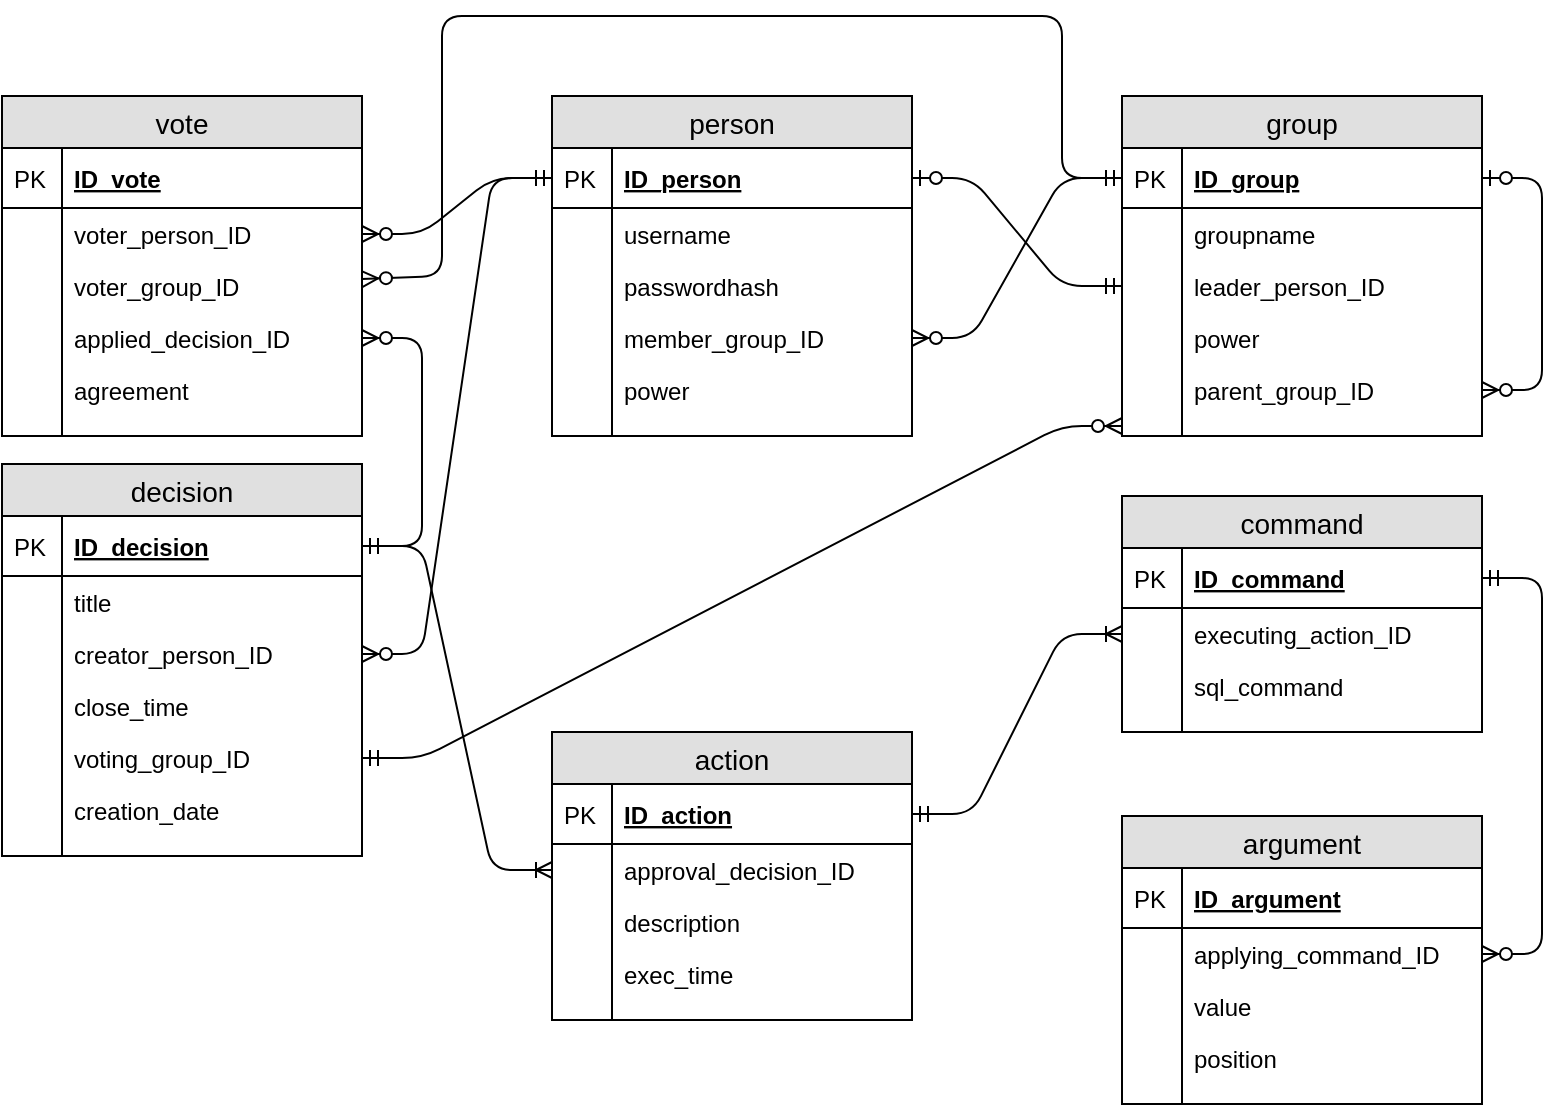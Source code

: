 <mxfile version="12.1.0" type="device" pages="1"><diagram id="7M2UoMQ115UCO6ZYarkm" name="Page-1"><mxGraphModel dx="1086" dy="966" grid="1" gridSize="10" guides="1" tooltips="1" connect="1" arrows="1" fold="1" page="1" pageScale="1" pageWidth="850" pageHeight="1100" math="0" shadow="0"><root><mxCell id="0"/><mxCell id="1" parent="0"/><mxCell id="ugGKLd_Y1ZXQv7QoBdKA-1" value="group" style="swimlane;fontStyle=0;childLayout=stackLayout;horizontal=1;startSize=26;fillColor=#e0e0e0;horizontalStack=0;resizeParent=1;resizeParentMax=0;resizeLast=0;collapsible=1;marginBottom=0;swimlaneFillColor=#ffffff;align=center;fontSize=14;" parent="1" vertex="1"><mxGeometry x="600" y="80" width="180" height="170" as="geometry"/></mxCell><mxCell id="ugGKLd_Y1ZXQv7QoBdKA-2" value="ID_group" style="shape=partialRectangle;top=0;left=0;right=0;bottom=1;align=left;verticalAlign=middle;fillColor=none;spacingLeft=34;spacingRight=4;overflow=hidden;rotatable=0;points=[[0,0.5],[1,0.5]];portConstraint=eastwest;dropTarget=0;fontStyle=5;fontSize=12;" parent="ugGKLd_Y1ZXQv7QoBdKA-1" vertex="1"><mxGeometry y="26" width="180" height="30" as="geometry"/></mxCell><mxCell id="ugGKLd_Y1ZXQv7QoBdKA-3" value="PK" style="shape=partialRectangle;top=0;left=0;bottom=0;fillColor=none;align=left;verticalAlign=middle;spacingLeft=4;spacingRight=4;overflow=hidden;rotatable=0;points=[];portConstraint=eastwest;part=1;fontSize=12;" parent="ugGKLd_Y1ZXQv7QoBdKA-2" vertex="1" connectable="0"><mxGeometry width="30" height="30" as="geometry"/></mxCell><mxCell id="ugGKLd_Y1ZXQv7QoBdKA-4" value="groupname" style="shape=partialRectangle;top=0;left=0;right=0;bottom=0;align=left;verticalAlign=top;fillColor=none;spacingLeft=34;spacingRight=4;overflow=hidden;rotatable=0;points=[[0,0.5],[1,0.5]];portConstraint=eastwest;dropTarget=0;fontSize=12;" parent="ugGKLd_Y1ZXQv7QoBdKA-1" vertex="1"><mxGeometry y="56" width="180" height="26" as="geometry"/></mxCell><mxCell id="ugGKLd_Y1ZXQv7QoBdKA-5" value="" style="shape=partialRectangle;top=0;left=0;bottom=0;fillColor=none;align=left;verticalAlign=top;spacingLeft=4;spacingRight=4;overflow=hidden;rotatable=0;points=[];portConstraint=eastwest;part=1;fontSize=12;" parent="ugGKLd_Y1ZXQv7QoBdKA-4" vertex="1" connectable="0"><mxGeometry width="30" height="26" as="geometry"/></mxCell><mxCell id="ugGKLd_Y1ZXQv7QoBdKA-6" value="leader_person_ID" style="shape=partialRectangle;top=0;left=0;right=0;bottom=0;align=left;verticalAlign=top;fillColor=none;spacingLeft=34;spacingRight=4;overflow=hidden;rotatable=0;points=[[0,0.5],[1,0.5]];portConstraint=eastwest;dropTarget=0;fontSize=12;" parent="ugGKLd_Y1ZXQv7QoBdKA-1" vertex="1"><mxGeometry y="82" width="180" height="26" as="geometry"/></mxCell><mxCell id="ugGKLd_Y1ZXQv7QoBdKA-7" value="" style="shape=partialRectangle;top=0;left=0;bottom=0;fillColor=none;align=left;verticalAlign=top;spacingLeft=4;spacingRight=4;overflow=hidden;rotatable=0;points=[];portConstraint=eastwest;part=1;fontSize=12;" parent="ugGKLd_Y1ZXQv7QoBdKA-6" vertex="1" connectable="0"><mxGeometry width="30" height="26" as="geometry"/></mxCell><mxCell id="ugGKLd_Y1ZXQv7QoBdKA-8" value="power" style="shape=partialRectangle;top=0;left=0;right=0;bottom=0;align=left;verticalAlign=top;fillColor=none;spacingLeft=34;spacingRight=4;overflow=hidden;rotatable=0;points=[[0,0.5],[1,0.5]];portConstraint=eastwest;dropTarget=0;fontSize=12;" parent="ugGKLd_Y1ZXQv7QoBdKA-1" vertex="1"><mxGeometry y="108" width="180" height="26" as="geometry"/></mxCell><mxCell id="ugGKLd_Y1ZXQv7QoBdKA-9" value="" style="shape=partialRectangle;top=0;left=0;bottom=0;fillColor=none;align=left;verticalAlign=top;spacingLeft=4;spacingRight=4;overflow=hidden;rotatable=0;points=[];portConstraint=eastwest;part=1;fontSize=12;" parent="ugGKLd_Y1ZXQv7QoBdKA-8" vertex="1" connectable="0"><mxGeometry width="30" height="26" as="geometry"/></mxCell><mxCell id="ugGKLd_Y1ZXQv7QoBdKA-12" value="parent_group_ID" style="shape=partialRectangle;top=0;left=0;right=0;bottom=0;align=left;verticalAlign=top;fillColor=none;spacingLeft=34;spacingRight=4;overflow=hidden;rotatable=0;points=[[0,0.5],[1,0.5]];portConstraint=eastwest;dropTarget=0;fontSize=12;" parent="ugGKLd_Y1ZXQv7QoBdKA-1" vertex="1"><mxGeometry y="134" width="180" height="26" as="geometry"/></mxCell><mxCell id="ugGKLd_Y1ZXQv7QoBdKA-13" value="" style="shape=partialRectangle;top=0;left=0;bottom=0;fillColor=none;align=left;verticalAlign=top;spacingLeft=4;spacingRight=4;overflow=hidden;rotatable=0;points=[];portConstraint=eastwest;part=1;fontSize=12;" parent="ugGKLd_Y1ZXQv7QoBdKA-12" vertex="1" connectable="0"><mxGeometry width="30" height="26" as="geometry"/></mxCell><mxCell id="ugGKLd_Y1ZXQv7QoBdKA-10" value="" style="shape=partialRectangle;top=0;left=0;right=0;bottom=0;align=left;verticalAlign=top;fillColor=none;spacingLeft=34;spacingRight=4;overflow=hidden;rotatable=0;points=[[0,0.5],[1,0.5]];portConstraint=eastwest;dropTarget=0;fontSize=12;" parent="ugGKLd_Y1ZXQv7QoBdKA-1" vertex="1"><mxGeometry y="160" width="180" height="10" as="geometry"/></mxCell><mxCell id="ugGKLd_Y1ZXQv7QoBdKA-11" value="" style="shape=partialRectangle;top=0;left=0;bottom=0;fillColor=none;align=left;verticalAlign=top;spacingLeft=4;spacingRight=4;overflow=hidden;rotatable=0;points=[];portConstraint=eastwest;part=1;fontSize=12;" parent="ugGKLd_Y1ZXQv7QoBdKA-10" vertex="1" connectable="0"><mxGeometry width="30" height="10" as="geometry"/></mxCell><mxCell id="ugGKLd_Y1ZXQv7QoBdKA-82" value="" style="edgeStyle=entityRelationEdgeStyle;fontSize=12;html=1;endArrow=ERzeroToMany;startArrow=ERzeroToOne;" parent="ugGKLd_Y1ZXQv7QoBdKA-1" source="ugGKLd_Y1ZXQv7QoBdKA-2" target="ugGKLd_Y1ZXQv7QoBdKA-12" edge="1"><mxGeometry width="100" height="100" relative="1" as="geometry"><mxPoint x="-560" y="630" as="sourcePoint"/><mxPoint x="190" y="100" as="targetPoint"/></mxGeometry></mxCell><mxCell id="ugGKLd_Y1ZXQv7QoBdKA-14" value="person" style="swimlane;fontStyle=0;childLayout=stackLayout;horizontal=1;startSize=26;fillColor=#e0e0e0;horizontalStack=0;resizeParent=1;resizeParentMax=0;resizeLast=0;collapsible=1;marginBottom=0;swimlaneFillColor=#ffffff;align=center;fontSize=14;" parent="1" vertex="1"><mxGeometry x="315" y="80" width="180" height="170" as="geometry"/></mxCell><mxCell id="ugGKLd_Y1ZXQv7QoBdKA-15" value="ID_person" style="shape=partialRectangle;top=0;left=0;right=0;bottom=1;align=left;verticalAlign=middle;fillColor=none;spacingLeft=34;spacingRight=4;overflow=hidden;rotatable=0;points=[[0,0.5],[1,0.5]];portConstraint=eastwest;dropTarget=0;fontStyle=5;fontSize=12;" parent="ugGKLd_Y1ZXQv7QoBdKA-14" vertex="1"><mxGeometry y="26" width="180" height="30" as="geometry"/></mxCell><mxCell id="ugGKLd_Y1ZXQv7QoBdKA-16" value="PK" style="shape=partialRectangle;top=0;left=0;bottom=0;fillColor=none;align=left;verticalAlign=middle;spacingLeft=4;spacingRight=4;overflow=hidden;rotatable=0;points=[];portConstraint=eastwest;part=1;fontSize=12;" parent="ugGKLd_Y1ZXQv7QoBdKA-15" vertex="1" connectable="0"><mxGeometry width="30" height="30" as="geometry"/></mxCell><mxCell id="ugGKLd_Y1ZXQv7QoBdKA-17" value="username" style="shape=partialRectangle;top=0;left=0;right=0;bottom=0;align=left;verticalAlign=top;fillColor=none;spacingLeft=34;spacingRight=4;overflow=hidden;rotatable=0;points=[[0,0.5],[1,0.5]];portConstraint=eastwest;dropTarget=0;fontSize=12;" parent="ugGKLd_Y1ZXQv7QoBdKA-14" vertex="1"><mxGeometry y="56" width="180" height="26" as="geometry"/></mxCell><mxCell id="ugGKLd_Y1ZXQv7QoBdKA-18" value="" style="shape=partialRectangle;top=0;left=0;bottom=0;fillColor=none;align=left;verticalAlign=top;spacingLeft=4;spacingRight=4;overflow=hidden;rotatable=0;points=[];portConstraint=eastwest;part=1;fontSize=12;" parent="ugGKLd_Y1ZXQv7QoBdKA-17" vertex="1" connectable="0"><mxGeometry width="30" height="26" as="geometry"/></mxCell><mxCell id="BlBSUh1-QvFk_S9Qgd8u-1" value="passwordhash" style="shape=partialRectangle;top=0;left=0;right=0;bottom=0;align=left;verticalAlign=top;fillColor=none;spacingLeft=34;spacingRight=4;overflow=hidden;rotatable=0;points=[[0,0.5],[1,0.5]];portConstraint=eastwest;dropTarget=0;fontSize=12;" parent="ugGKLd_Y1ZXQv7QoBdKA-14" vertex="1"><mxGeometry y="82" width="180" height="26" as="geometry"/></mxCell><mxCell id="BlBSUh1-QvFk_S9Qgd8u-2" value="" style="shape=partialRectangle;top=0;left=0;bottom=0;fillColor=none;align=left;verticalAlign=top;spacingLeft=4;spacingRight=4;overflow=hidden;rotatable=0;points=[];portConstraint=eastwest;part=1;fontSize=12;" parent="BlBSUh1-QvFk_S9Qgd8u-1" vertex="1" connectable="0"><mxGeometry width="30" height="26" as="geometry"/></mxCell><mxCell id="ugGKLd_Y1ZXQv7QoBdKA-19" value="member_group_ID" style="shape=partialRectangle;top=0;left=0;right=0;bottom=0;align=left;verticalAlign=top;fillColor=none;spacingLeft=34;spacingRight=4;overflow=hidden;rotatable=0;points=[[0,0.5],[1,0.5]];portConstraint=eastwest;dropTarget=0;fontSize=12;" parent="ugGKLd_Y1ZXQv7QoBdKA-14" vertex="1"><mxGeometry y="108" width="180" height="26" as="geometry"/></mxCell><mxCell id="ugGKLd_Y1ZXQv7QoBdKA-20" value="" style="shape=partialRectangle;top=0;left=0;bottom=0;fillColor=none;align=left;verticalAlign=top;spacingLeft=4;spacingRight=4;overflow=hidden;rotatable=0;points=[];portConstraint=eastwest;part=1;fontSize=12;" parent="ugGKLd_Y1ZXQv7QoBdKA-19" vertex="1" connectable="0"><mxGeometry width="30" height="26" as="geometry"/></mxCell><mxCell id="ugGKLd_Y1ZXQv7QoBdKA-21" value="power" style="shape=partialRectangle;top=0;left=0;right=0;bottom=0;align=left;verticalAlign=top;fillColor=none;spacingLeft=34;spacingRight=4;overflow=hidden;rotatable=0;points=[[0,0.5],[1,0.5]];portConstraint=eastwest;dropTarget=0;fontSize=12;" parent="ugGKLd_Y1ZXQv7QoBdKA-14" vertex="1"><mxGeometry y="134" width="180" height="26" as="geometry"/></mxCell><mxCell id="ugGKLd_Y1ZXQv7QoBdKA-22" value="" style="shape=partialRectangle;top=0;left=0;bottom=0;fillColor=none;align=left;verticalAlign=top;spacingLeft=4;spacingRight=4;overflow=hidden;rotatable=0;points=[];portConstraint=eastwest;part=1;fontSize=12;" parent="ugGKLd_Y1ZXQv7QoBdKA-21" vertex="1" connectable="0"><mxGeometry width="30" height="26" as="geometry"/></mxCell><mxCell id="ugGKLd_Y1ZXQv7QoBdKA-25" value="" style="shape=partialRectangle;top=0;left=0;right=0;bottom=0;align=left;verticalAlign=top;fillColor=none;spacingLeft=34;spacingRight=4;overflow=hidden;rotatable=0;points=[[0,0.5],[1,0.5]];portConstraint=eastwest;dropTarget=0;fontSize=12;" parent="ugGKLd_Y1ZXQv7QoBdKA-14" vertex="1"><mxGeometry y="160" width="180" height="10" as="geometry"/></mxCell><mxCell id="ugGKLd_Y1ZXQv7QoBdKA-26" value="" style="shape=partialRectangle;top=0;left=0;bottom=0;fillColor=none;align=left;verticalAlign=top;spacingLeft=4;spacingRight=4;overflow=hidden;rotatable=0;points=[];portConstraint=eastwest;part=1;fontSize=12;" parent="ugGKLd_Y1ZXQv7QoBdKA-25" vertex="1" connectable="0"><mxGeometry width="30" height="10" as="geometry"/></mxCell><mxCell id="ugGKLd_Y1ZXQv7QoBdKA-27" value="vote" style="swimlane;fontStyle=0;childLayout=stackLayout;horizontal=1;startSize=26;fillColor=#e0e0e0;horizontalStack=0;resizeParent=1;resizeParentMax=0;resizeLast=0;collapsible=1;marginBottom=0;swimlaneFillColor=#ffffff;align=center;fontSize=14;" parent="1" vertex="1"><mxGeometry x="40" y="80" width="180" height="170" as="geometry"/></mxCell><mxCell id="ugGKLd_Y1ZXQv7QoBdKA-28" value="ID_vote" style="shape=partialRectangle;top=0;left=0;right=0;bottom=1;align=left;verticalAlign=middle;fillColor=none;spacingLeft=34;spacingRight=4;overflow=hidden;rotatable=0;points=[[0,0.5],[1,0.5]];portConstraint=eastwest;dropTarget=0;fontStyle=5;fontSize=12;" parent="ugGKLd_Y1ZXQv7QoBdKA-27" vertex="1"><mxGeometry y="26" width="180" height="30" as="geometry"/></mxCell><mxCell id="ugGKLd_Y1ZXQv7QoBdKA-29" value="PK" style="shape=partialRectangle;top=0;left=0;bottom=0;fillColor=none;align=left;verticalAlign=middle;spacingLeft=4;spacingRight=4;overflow=hidden;rotatable=0;points=[];portConstraint=eastwest;part=1;fontSize=12;" parent="ugGKLd_Y1ZXQv7QoBdKA-28" vertex="1" connectable="0"><mxGeometry width="30" height="30" as="geometry"/></mxCell><mxCell id="ugGKLd_Y1ZXQv7QoBdKA-30" value="voter_person_ID" style="shape=partialRectangle;top=0;left=0;right=0;bottom=0;align=left;verticalAlign=top;fillColor=none;spacingLeft=34;spacingRight=4;overflow=hidden;rotatable=0;points=[[0,0.5],[1,0.5]];portConstraint=eastwest;dropTarget=0;fontSize=12;" parent="ugGKLd_Y1ZXQv7QoBdKA-27" vertex="1"><mxGeometry y="56" width="180" height="26" as="geometry"/></mxCell><mxCell id="ugGKLd_Y1ZXQv7QoBdKA-31" value="" style="shape=partialRectangle;top=0;left=0;bottom=0;fillColor=none;align=left;verticalAlign=top;spacingLeft=4;spacingRight=4;overflow=hidden;rotatable=0;points=[];portConstraint=eastwest;part=1;fontSize=12;" parent="ugGKLd_Y1ZXQv7QoBdKA-30" vertex="1" connectable="0"><mxGeometry width="30" height="26" as="geometry"/></mxCell><mxCell id="5n1hfPWIVOQXtLwie8qy-6" value="voter_group_ID" style="shape=partialRectangle;top=0;left=0;right=0;bottom=0;align=left;verticalAlign=top;fillColor=none;spacingLeft=34;spacingRight=4;overflow=hidden;rotatable=0;points=[[0,0.5],[1,0.5]];portConstraint=eastwest;dropTarget=0;fontSize=12;" parent="ugGKLd_Y1ZXQv7QoBdKA-27" vertex="1"><mxGeometry y="82" width="180" height="26" as="geometry"/></mxCell><mxCell id="5n1hfPWIVOQXtLwie8qy-7" value="" style="shape=partialRectangle;top=0;left=0;bottom=0;fillColor=none;align=left;verticalAlign=top;spacingLeft=4;spacingRight=4;overflow=hidden;rotatable=0;points=[];portConstraint=eastwest;part=1;fontSize=12;" parent="5n1hfPWIVOQXtLwie8qy-6" vertex="1" connectable="0"><mxGeometry width="30" height="26" as="geometry"/></mxCell><mxCell id="ugGKLd_Y1ZXQv7QoBdKA-32" value="applied_decision_ID" style="shape=partialRectangle;top=0;left=0;right=0;bottom=0;align=left;verticalAlign=top;fillColor=none;spacingLeft=34;spacingRight=4;overflow=hidden;rotatable=0;points=[[0,0.5],[1,0.5]];portConstraint=eastwest;dropTarget=0;fontSize=12;" parent="ugGKLd_Y1ZXQv7QoBdKA-27" vertex="1"><mxGeometry y="108" width="180" height="26" as="geometry"/></mxCell><mxCell id="ugGKLd_Y1ZXQv7QoBdKA-33" value="" style="shape=partialRectangle;top=0;left=0;bottom=0;fillColor=none;align=left;verticalAlign=top;spacingLeft=4;spacingRight=4;overflow=hidden;rotatable=0;points=[];portConstraint=eastwest;part=1;fontSize=12;" parent="ugGKLd_Y1ZXQv7QoBdKA-32" vertex="1" connectable="0"><mxGeometry width="30" height="26" as="geometry"/></mxCell><mxCell id="ugGKLd_Y1ZXQv7QoBdKA-34" value="agreement" style="shape=partialRectangle;top=0;left=0;right=0;bottom=0;align=left;verticalAlign=top;fillColor=none;spacingLeft=34;spacingRight=4;overflow=hidden;rotatable=0;points=[[0,0.5],[1,0.5]];portConstraint=eastwest;dropTarget=0;fontSize=12;" parent="ugGKLd_Y1ZXQv7QoBdKA-27" vertex="1"><mxGeometry y="134" width="180" height="26" as="geometry"/></mxCell><mxCell id="ugGKLd_Y1ZXQv7QoBdKA-35" value="" style="shape=partialRectangle;top=0;left=0;bottom=0;fillColor=none;align=left;verticalAlign=top;spacingLeft=4;spacingRight=4;overflow=hidden;rotatable=0;points=[];portConstraint=eastwest;part=1;fontSize=12;" parent="ugGKLd_Y1ZXQv7QoBdKA-34" vertex="1" connectable="0"><mxGeometry width="30" height="26" as="geometry"/></mxCell><mxCell id="ugGKLd_Y1ZXQv7QoBdKA-36" value="" style="shape=partialRectangle;top=0;left=0;right=0;bottom=0;align=left;verticalAlign=top;fillColor=none;spacingLeft=34;spacingRight=4;overflow=hidden;rotatable=0;points=[[0,0.5],[1,0.5]];portConstraint=eastwest;dropTarget=0;fontSize=12;" parent="ugGKLd_Y1ZXQv7QoBdKA-27" vertex="1"><mxGeometry y="160" width="180" height="10" as="geometry"/></mxCell><mxCell id="ugGKLd_Y1ZXQv7QoBdKA-37" value="" style="shape=partialRectangle;top=0;left=0;bottom=0;fillColor=none;align=left;verticalAlign=top;spacingLeft=4;spacingRight=4;overflow=hidden;rotatable=0;points=[];portConstraint=eastwest;part=1;fontSize=12;" parent="ugGKLd_Y1ZXQv7QoBdKA-36" vertex="1" connectable="0"><mxGeometry width="30" height="10" as="geometry"/></mxCell><mxCell id="ugGKLd_Y1ZXQv7QoBdKA-38" value="decision" style="swimlane;fontStyle=0;childLayout=stackLayout;horizontal=1;startSize=26;fillColor=#e0e0e0;horizontalStack=0;resizeParent=1;resizeParentMax=0;resizeLast=0;collapsible=1;marginBottom=0;swimlaneFillColor=#ffffff;align=center;fontSize=14;" parent="1" vertex="1"><mxGeometry x="40" y="264" width="180" height="196" as="geometry"/></mxCell><mxCell id="ugGKLd_Y1ZXQv7QoBdKA-39" value="ID_decision" style="shape=partialRectangle;top=0;left=0;right=0;bottom=1;align=left;verticalAlign=middle;fillColor=none;spacingLeft=34;spacingRight=4;overflow=hidden;rotatable=0;points=[[0,0.5],[1,0.5]];portConstraint=eastwest;dropTarget=0;fontStyle=5;fontSize=12;" parent="ugGKLd_Y1ZXQv7QoBdKA-38" vertex="1"><mxGeometry y="26" width="180" height="30" as="geometry"/></mxCell><mxCell id="ugGKLd_Y1ZXQv7QoBdKA-40" value="PK" style="shape=partialRectangle;top=0;left=0;bottom=0;fillColor=none;align=left;verticalAlign=middle;spacingLeft=4;spacingRight=4;overflow=hidden;rotatable=0;points=[];portConstraint=eastwest;part=1;fontSize=12;" parent="ugGKLd_Y1ZXQv7QoBdKA-39" vertex="1" connectable="0"><mxGeometry width="30" height="30" as="geometry"/></mxCell><mxCell id="ugGKLd_Y1ZXQv7QoBdKA-41" value="title" style="shape=partialRectangle;top=0;left=0;right=0;bottom=0;align=left;verticalAlign=top;fillColor=none;spacingLeft=34;spacingRight=4;overflow=hidden;rotatable=0;points=[[0,0.5],[1,0.5]];portConstraint=eastwest;dropTarget=0;fontSize=12;" parent="ugGKLd_Y1ZXQv7QoBdKA-38" vertex="1"><mxGeometry y="56" width="180" height="26" as="geometry"/></mxCell><mxCell id="ugGKLd_Y1ZXQv7QoBdKA-42" value="" style="shape=partialRectangle;top=0;left=0;bottom=0;fillColor=none;align=left;verticalAlign=top;spacingLeft=4;spacingRight=4;overflow=hidden;rotatable=0;points=[];portConstraint=eastwest;part=1;fontSize=12;" parent="ugGKLd_Y1ZXQv7QoBdKA-41" vertex="1" connectable="0"><mxGeometry width="30" height="26" as="geometry"/></mxCell><mxCell id="ugGKLd_Y1ZXQv7QoBdKA-43" value="creator_person_ID" style="shape=partialRectangle;top=0;left=0;right=0;bottom=0;align=left;verticalAlign=top;fillColor=none;spacingLeft=34;spacingRight=4;overflow=hidden;rotatable=0;points=[[0,0.5],[1,0.5]];portConstraint=eastwest;dropTarget=0;fontSize=12;" parent="ugGKLd_Y1ZXQv7QoBdKA-38" vertex="1"><mxGeometry y="82" width="180" height="26" as="geometry"/></mxCell><mxCell id="ugGKLd_Y1ZXQv7QoBdKA-44" value="" style="shape=partialRectangle;top=0;left=0;bottom=0;fillColor=none;align=left;verticalAlign=top;spacingLeft=4;spacingRight=4;overflow=hidden;rotatable=0;points=[];portConstraint=eastwest;part=1;fontSize=12;" parent="ugGKLd_Y1ZXQv7QoBdKA-43" vertex="1" connectable="0"><mxGeometry width="30" height="26" as="geometry"/></mxCell><mxCell id="ugGKLd_Y1ZXQv7QoBdKA-45" value="close_time" style="shape=partialRectangle;top=0;left=0;right=0;bottom=0;align=left;verticalAlign=top;fillColor=none;spacingLeft=34;spacingRight=4;overflow=hidden;rotatable=0;points=[[0,0.5],[1,0.5]];portConstraint=eastwest;dropTarget=0;fontSize=12;" parent="ugGKLd_Y1ZXQv7QoBdKA-38" vertex="1"><mxGeometry y="108" width="180" height="26" as="geometry"/></mxCell><mxCell id="ugGKLd_Y1ZXQv7QoBdKA-46" value="" style="shape=partialRectangle;top=0;left=0;bottom=0;fillColor=none;align=left;verticalAlign=top;spacingLeft=4;spacingRight=4;overflow=hidden;rotatable=0;points=[];portConstraint=eastwest;part=1;fontSize=12;" parent="ugGKLd_Y1ZXQv7QoBdKA-45" vertex="1" connectable="0"><mxGeometry width="30" height="26" as="geometry"/></mxCell><mxCell id="5n1hfPWIVOQXtLwie8qy-2" value="voting_group_ID" style="shape=partialRectangle;top=0;left=0;right=0;bottom=0;align=left;verticalAlign=top;fillColor=none;spacingLeft=34;spacingRight=4;overflow=hidden;rotatable=0;points=[[0,0.5],[1,0.5]];portConstraint=eastwest;dropTarget=0;fontSize=12;" parent="ugGKLd_Y1ZXQv7QoBdKA-38" vertex="1"><mxGeometry y="134" width="180" height="26" as="geometry"/></mxCell><mxCell id="5n1hfPWIVOQXtLwie8qy-3" value="" style="shape=partialRectangle;top=0;left=0;bottom=0;fillColor=none;align=left;verticalAlign=top;spacingLeft=4;spacingRight=4;overflow=hidden;rotatable=0;points=[];portConstraint=eastwest;part=1;fontSize=12;" parent="5n1hfPWIVOQXtLwie8qy-2" vertex="1" connectable="0"><mxGeometry width="30" height="26" as="geometry"/></mxCell><mxCell id="5n1hfPWIVOQXtLwie8qy-14" value="creation_date" style="shape=partialRectangle;top=0;left=0;right=0;bottom=0;align=left;verticalAlign=top;fillColor=none;spacingLeft=34;spacingRight=4;overflow=hidden;rotatable=0;points=[[0,0.5],[1,0.5]];portConstraint=eastwest;dropTarget=0;fontSize=12;" parent="ugGKLd_Y1ZXQv7QoBdKA-38" vertex="1"><mxGeometry y="160" width="180" height="26" as="geometry"/></mxCell><mxCell id="5n1hfPWIVOQXtLwie8qy-15" value="" style="shape=partialRectangle;top=0;left=0;bottom=0;fillColor=none;align=left;verticalAlign=top;spacingLeft=4;spacingRight=4;overflow=hidden;rotatable=0;points=[];portConstraint=eastwest;part=1;fontSize=12;" parent="5n1hfPWIVOQXtLwie8qy-14" vertex="1" connectable="0"><mxGeometry width="30" height="26" as="geometry"/></mxCell><mxCell id="ugGKLd_Y1ZXQv7QoBdKA-47" value="" style="shape=partialRectangle;top=0;left=0;right=0;bottom=0;align=left;verticalAlign=top;fillColor=none;spacingLeft=34;spacingRight=4;overflow=hidden;rotatable=0;points=[[0,0.5],[1,0.5]];portConstraint=eastwest;dropTarget=0;fontSize=12;" parent="ugGKLd_Y1ZXQv7QoBdKA-38" vertex="1"><mxGeometry y="186" width="180" height="10" as="geometry"/></mxCell><mxCell id="ugGKLd_Y1ZXQv7QoBdKA-48" value="" style="shape=partialRectangle;top=0;left=0;bottom=0;fillColor=none;align=left;verticalAlign=top;spacingLeft=4;spacingRight=4;overflow=hidden;rotatable=0;points=[];portConstraint=eastwest;part=1;fontSize=12;" parent="ugGKLd_Y1ZXQv7QoBdKA-47" vertex="1" connectable="0"><mxGeometry width="30" height="10" as="geometry"/></mxCell><mxCell id="ugGKLd_Y1ZXQv7QoBdKA-49" value="action" style="swimlane;fontStyle=0;childLayout=stackLayout;horizontal=1;startSize=26;fillColor=#e0e0e0;horizontalStack=0;resizeParent=1;resizeParentMax=0;resizeLast=0;collapsible=1;marginBottom=0;swimlaneFillColor=#ffffff;align=center;fontSize=14;" parent="1" vertex="1"><mxGeometry x="315" y="398" width="180" height="144" as="geometry"/></mxCell><mxCell id="ugGKLd_Y1ZXQv7QoBdKA-50" value="ID_action" style="shape=partialRectangle;top=0;left=0;right=0;bottom=1;align=left;verticalAlign=middle;fillColor=none;spacingLeft=34;spacingRight=4;overflow=hidden;rotatable=0;points=[[0,0.5],[1,0.5]];portConstraint=eastwest;dropTarget=0;fontStyle=5;fontSize=12;" parent="ugGKLd_Y1ZXQv7QoBdKA-49" vertex="1"><mxGeometry y="26" width="180" height="30" as="geometry"/></mxCell><mxCell id="ugGKLd_Y1ZXQv7QoBdKA-51" value="PK" style="shape=partialRectangle;top=0;left=0;bottom=0;fillColor=none;align=left;verticalAlign=middle;spacingLeft=4;spacingRight=4;overflow=hidden;rotatable=0;points=[];portConstraint=eastwest;part=1;fontSize=12;" parent="ugGKLd_Y1ZXQv7QoBdKA-50" vertex="1" connectable="0"><mxGeometry width="30" height="30" as="geometry"/></mxCell><mxCell id="ugGKLd_Y1ZXQv7QoBdKA-52" value="approval_decision_ID" style="shape=partialRectangle;top=0;left=0;right=0;bottom=0;align=left;verticalAlign=top;fillColor=none;spacingLeft=34;spacingRight=4;overflow=hidden;rotatable=0;points=[[0,0.5],[1,0.5]];portConstraint=eastwest;dropTarget=0;fontSize=12;" parent="ugGKLd_Y1ZXQv7QoBdKA-49" vertex="1"><mxGeometry y="56" width="180" height="26" as="geometry"/></mxCell><mxCell id="ugGKLd_Y1ZXQv7QoBdKA-53" value="" style="shape=partialRectangle;top=0;left=0;bottom=0;fillColor=none;align=left;verticalAlign=top;spacingLeft=4;spacingRight=4;overflow=hidden;rotatable=0;points=[];portConstraint=eastwest;part=1;fontSize=12;" parent="ugGKLd_Y1ZXQv7QoBdKA-52" vertex="1" connectable="0"><mxGeometry width="30" height="26" as="geometry"/></mxCell><mxCell id="ugGKLd_Y1ZXQv7QoBdKA-54" value="description" style="shape=partialRectangle;top=0;left=0;right=0;bottom=0;align=left;verticalAlign=top;fillColor=none;spacingLeft=34;spacingRight=4;overflow=hidden;rotatable=0;points=[[0,0.5],[1,0.5]];portConstraint=eastwest;dropTarget=0;fontSize=12;" parent="ugGKLd_Y1ZXQv7QoBdKA-49" vertex="1"><mxGeometry y="82" width="180" height="26" as="geometry"/></mxCell><mxCell id="ugGKLd_Y1ZXQv7QoBdKA-55" value="" style="shape=partialRectangle;top=0;left=0;bottom=0;fillColor=none;align=left;verticalAlign=top;spacingLeft=4;spacingRight=4;overflow=hidden;rotatable=0;points=[];portConstraint=eastwest;part=1;fontSize=12;" parent="ugGKLd_Y1ZXQv7QoBdKA-54" vertex="1" connectable="0"><mxGeometry width="30" height="26" as="geometry"/></mxCell><mxCell id="ugGKLd_Y1ZXQv7QoBdKA-56" value="exec_time" style="shape=partialRectangle;top=0;left=0;right=0;bottom=0;align=left;verticalAlign=top;fillColor=none;spacingLeft=34;spacingRight=4;overflow=hidden;rotatable=0;points=[[0,0.5],[1,0.5]];portConstraint=eastwest;dropTarget=0;fontSize=12;" parent="ugGKLd_Y1ZXQv7QoBdKA-49" vertex="1"><mxGeometry y="108" width="180" height="26" as="geometry"/></mxCell><mxCell id="ugGKLd_Y1ZXQv7QoBdKA-57" value="" style="shape=partialRectangle;top=0;left=0;bottom=0;fillColor=none;align=left;verticalAlign=top;spacingLeft=4;spacingRight=4;overflow=hidden;rotatable=0;points=[];portConstraint=eastwest;part=1;fontSize=12;" parent="ugGKLd_Y1ZXQv7QoBdKA-56" vertex="1" connectable="0"><mxGeometry width="30" height="26" as="geometry"/></mxCell><mxCell id="ugGKLd_Y1ZXQv7QoBdKA-58" value="" style="shape=partialRectangle;top=0;left=0;right=0;bottom=0;align=left;verticalAlign=top;fillColor=none;spacingLeft=34;spacingRight=4;overflow=hidden;rotatable=0;points=[[0,0.5],[1,0.5]];portConstraint=eastwest;dropTarget=0;fontSize=12;" parent="ugGKLd_Y1ZXQv7QoBdKA-49" vertex="1"><mxGeometry y="134" width="180" height="10" as="geometry"/></mxCell><mxCell id="ugGKLd_Y1ZXQv7QoBdKA-59" value="" style="shape=partialRectangle;top=0;left=0;bottom=0;fillColor=none;align=left;verticalAlign=top;spacingLeft=4;spacingRight=4;overflow=hidden;rotatable=0;points=[];portConstraint=eastwest;part=1;fontSize=12;" parent="ugGKLd_Y1ZXQv7QoBdKA-58" vertex="1" connectable="0"><mxGeometry width="30" height="10" as="geometry"/></mxCell><mxCell id="ugGKLd_Y1ZXQv7QoBdKA-60" value="command" style="swimlane;fontStyle=0;childLayout=stackLayout;horizontal=1;startSize=26;fillColor=#e0e0e0;horizontalStack=0;resizeParent=1;resizeParentMax=0;resizeLast=0;collapsible=1;marginBottom=0;swimlaneFillColor=#ffffff;align=center;fontSize=14;" parent="1" vertex="1"><mxGeometry x="600" y="280" width="180" height="118" as="geometry"/></mxCell><mxCell id="ugGKLd_Y1ZXQv7QoBdKA-61" value="ID_command" style="shape=partialRectangle;top=0;left=0;right=0;bottom=1;align=left;verticalAlign=middle;fillColor=none;spacingLeft=34;spacingRight=4;overflow=hidden;rotatable=0;points=[[0,0.5],[1,0.5]];portConstraint=eastwest;dropTarget=0;fontStyle=5;fontSize=12;" parent="ugGKLd_Y1ZXQv7QoBdKA-60" vertex="1"><mxGeometry y="26" width="180" height="30" as="geometry"/></mxCell><mxCell id="ugGKLd_Y1ZXQv7QoBdKA-62" value="PK" style="shape=partialRectangle;top=0;left=0;bottom=0;fillColor=none;align=left;verticalAlign=middle;spacingLeft=4;spacingRight=4;overflow=hidden;rotatable=0;points=[];portConstraint=eastwest;part=1;fontSize=12;" parent="ugGKLd_Y1ZXQv7QoBdKA-61" vertex="1" connectable="0"><mxGeometry width="30" height="30" as="geometry"/></mxCell><mxCell id="ugGKLd_Y1ZXQv7QoBdKA-63" value="executing_action_ID" style="shape=partialRectangle;top=0;left=0;right=0;bottom=0;align=left;verticalAlign=top;fillColor=none;spacingLeft=34;spacingRight=4;overflow=hidden;rotatable=0;points=[[0,0.5],[1,0.5]];portConstraint=eastwest;dropTarget=0;fontSize=12;" parent="ugGKLd_Y1ZXQv7QoBdKA-60" vertex="1"><mxGeometry y="56" width="180" height="26" as="geometry"/></mxCell><mxCell id="ugGKLd_Y1ZXQv7QoBdKA-64" value="" style="shape=partialRectangle;top=0;left=0;bottom=0;fillColor=none;align=left;verticalAlign=top;spacingLeft=4;spacingRight=4;overflow=hidden;rotatable=0;points=[];portConstraint=eastwest;part=1;fontSize=12;" parent="ugGKLd_Y1ZXQv7QoBdKA-63" vertex="1" connectable="0"><mxGeometry width="30" height="26" as="geometry"/></mxCell><mxCell id="ugGKLd_Y1ZXQv7QoBdKA-65" value="sql_command" style="shape=partialRectangle;top=0;left=0;right=0;bottom=0;align=left;verticalAlign=top;fillColor=none;spacingLeft=34;spacingRight=4;overflow=hidden;rotatable=0;points=[[0,0.5],[1,0.5]];portConstraint=eastwest;dropTarget=0;fontSize=12;" parent="ugGKLd_Y1ZXQv7QoBdKA-60" vertex="1"><mxGeometry y="82" width="180" height="26" as="geometry"/></mxCell><mxCell id="ugGKLd_Y1ZXQv7QoBdKA-66" value="" style="shape=partialRectangle;top=0;left=0;bottom=0;fillColor=none;align=left;verticalAlign=top;spacingLeft=4;spacingRight=4;overflow=hidden;rotatable=0;points=[];portConstraint=eastwest;part=1;fontSize=12;" parent="ugGKLd_Y1ZXQv7QoBdKA-65" vertex="1" connectable="0"><mxGeometry width="30" height="26" as="geometry"/></mxCell><mxCell id="ugGKLd_Y1ZXQv7QoBdKA-69" value="" style="shape=partialRectangle;top=0;left=0;right=0;bottom=0;align=left;verticalAlign=top;fillColor=none;spacingLeft=34;spacingRight=4;overflow=hidden;rotatable=0;points=[[0,0.5],[1,0.5]];portConstraint=eastwest;dropTarget=0;fontSize=12;" parent="ugGKLd_Y1ZXQv7QoBdKA-60" vertex="1"><mxGeometry y="108" width="180" height="10" as="geometry"/></mxCell><mxCell id="ugGKLd_Y1ZXQv7QoBdKA-70" value="" style="shape=partialRectangle;top=0;left=0;bottom=0;fillColor=none;align=left;verticalAlign=top;spacingLeft=4;spacingRight=4;overflow=hidden;rotatable=0;points=[];portConstraint=eastwest;part=1;fontSize=12;" parent="ugGKLd_Y1ZXQv7QoBdKA-69" vertex="1" connectable="0"><mxGeometry width="30" height="10" as="geometry"/></mxCell><mxCell id="ugGKLd_Y1ZXQv7QoBdKA-71" value="argument" style="swimlane;fontStyle=0;childLayout=stackLayout;horizontal=1;startSize=26;fillColor=#e0e0e0;horizontalStack=0;resizeParent=1;resizeParentMax=0;resizeLast=0;collapsible=1;marginBottom=0;swimlaneFillColor=#ffffff;align=center;fontSize=14;" parent="1" vertex="1"><mxGeometry x="600" y="440" width="180" height="144" as="geometry"/></mxCell><mxCell id="ugGKLd_Y1ZXQv7QoBdKA-72" value="ID_argument" style="shape=partialRectangle;top=0;left=0;right=0;bottom=1;align=left;verticalAlign=middle;fillColor=none;spacingLeft=34;spacingRight=4;overflow=hidden;rotatable=0;points=[[0,0.5],[1,0.5]];portConstraint=eastwest;dropTarget=0;fontStyle=5;fontSize=12;" parent="ugGKLd_Y1ZXQv7QoBdKA-71" vertex="1"><mxGeometry y="26" width="180" height="30" as="geometry"/></mxCell><mxCell id="ugGKLd_Y1ZXQv7QoBdKA-73" value="PK" style="shape=partialRectangle;top=0;left=0;bottom=0;fillColor=none;align=left;verticalAlign=middle;spacingLeft=4;spacingRight=4;overflow=hidden;rotatable=0;points=[];portConstraint=eastwest;part=1;fontSize=12;" parent="ugGKLd_Y1ZXQv7QoBdKA-72" vertex="1" connectable="0"><mxGeometry width="30" height="30" as="geometry"/></mxCell><mxCell id="ugGKLd_Y1ZXQv7QoBdKA-74" value="applying_command_ID" style="shape=partialRectangle;top=0;left=0;right=0;bottom=0;align=left;verticalAlign=top;fillColor=none;spacingLeft=34;spacingRight=4;overflow=hidden;rotatable=0;points=[[0,0.5],[1,0.5]];portConstraint=eastwest;dropTarget=0;fontSize=12;" parent="ugGKLd_Y1ZXQv7QoBdKA-71" vertex="1"><mxGeometry y="56" width="180" height="26" as="geometry"/></mxCell><mxCell id="ugGKLd_Y1ZXQv7QoBdKA-75" value="" style="shape=partialRectangle;top=0;left=0;bottom=0;fillColor=none;align=left;verticalAlign=top;spacingLeft=4;spacingRight=4;overflow=hidden;rotatable=0;points=[];portConstraint=eastwest;part=1;fontSize=12;" parent="ugGKLd_Y1ZXQv7QoBdKA-74" vertex="1" connectable="0"><mxGeometry width="30" height="26" as="geometry"/></mxCell><mxCell id="ugGKLd_Y1ZXQv7QoBdKA-78" value="value" style="shape=partialRectangle;top=0;left=0;right=0;bottom=0;align=left;verticalAlign=top;fillColor=none;spacingLeft=34;spacingRight=4;overflow=hidden;rotatable=0;points=[[0,0.5],[1,0.5]];portConstraint=eastwest;dropTarget=0;fontSize=12;" parent="ugGKLd_Y1ZXQv7QoBdKA-71" vertex="1"><mxGeometry y="82" width="180" height="26" as="geometry"/></mxCell><mxCell id="ugGKLd_Y1ZXQv7QoBdKA-79" value="" style="shape=partialRectangle;top=0;left=0;bottom=0;fillColor=none;align=left;verticalAlign=top;spacingLeft=4;spacingRight=4;overflow=hidden;rotatable=0;points=[];portConstraint=eastwest;part=1;fontSize=12;" parent="ugGKLd_Y1ZXQv7QoBdKA-78" vertex="1" connectable="0"><mxGeometry width="30" height="26" as="geometry"/></mxCell><mxCell id="5n1hfPWIVOQXtLwie8qy-18" value="position" style="shape=partialRectangle;top=0;left=0;right=0;bottom=0;align=left;verticalAlign=top;fillColor=none;spacingLeft=34;spacingRight=4;overflow=hidden;rotatable=0;points=[[0,0.5],[1,0.5]];portConstraint=eastwest;dropTarget=0;fontSize=12;" parent="ugGKLd_Y1ZXQv7QoBdKA-71" vertex="1"><mxGeometry y="108" width="180" height="26" as="geometry"/></mxCell><mxCell id="5n1hfPWIVOQXtLwie8qy-19" value="" style="shape=partialRectangle;top=0;left=0;bottom=0;fillColor=none;align=left;verticalAlign=top;spacingLeft=4;spacingRight=4;overflow=hidden;rotatable=0;points=[];portConstraint=eastwest;part=1;fontSize=12;" parent="5n1hfPWIVOQXtLwie8qy-18" vertex="1" connectable="0"><mxGeometry width="30" height="26" as="geometry"/></mxCell><mxCell id="ugGKLd_Y1ZXQv7QoBdKA-80" value="" style="shape=partialRectangle;top=0;left=0;right=0;bottom=0;align=left;verticalAlign=top;fillColor=none;spacingLeft=34;spacingRight=4;overflow=hidden;rotatable=0;points=[[0,0.5],[1,0.5]];portConstraint=eastwest;dropTarget=0;fontSize=12;" parent="ugGKLd_Y1ZXQv7QoBdKA-71" vertex="1"><mxGeometry y="134" width="180" height="10" as="geometry"/></mxCell><mxCell id="ugGKLd_Y1ZXQv7QoBdKA-81" value="" style="shape=partialRectangle;top=0;left=0;bottom=0;fillColor=none;align=left;verticalAlign=top;spacingLeft=4;spacingRight=4;overflow=hidden;rotatable=0;points=[];portConstraint=eastwest;part=1;fontSize=12;" parent="ugGKLd_Y1ZXQv7QoBdKA-80" vertex="1" connectable="0"><mxGeometry width="30" height="10" as="geometry"/></mxCell><mxCell id="ugGKLd_Y1ZXQv7QoBdKA-83" value="" style="edgeStyle=entityRelationEdgeStyle;fontSize=12;html=1;endArrow=ERzeroToOne;startArrow=ERmandOne;" parent="1" source="ugGKLd_Y1ZXQv7QoBdKA-6" target="ugGKLd_Y1ZXQv7QoBdKA-15" edge="1"><mxGeometry width="100" height="100" relative="1" as="geometry"><mxPoint x="280" y="510" as="sourcePoint"/><mxPoint x="400" y="510" as="targetPoint"/></mxGeometry></mxCell><mxCell id="ugGKLd_Y1ZXQv7QoBdKA-85" value="" style="edgeStyle=entityRelationEdgeStyle;fontSize=12;html=1;endArrow=ERzeroToMany;startArrow=ERmandOne;" parent="1" source="ugGKLd_Y1ZXQv7QoBdKA-2" target="ugGKLd_Y1ZXQv7QoBdKA-19" edge="1"><mxGeometry width="100" height="100" relative="1" as="geometry"><mxPoint x="40" y="710" as="sourcePoint"/><mxPoint x="140" y="610" as="targetPoint"/></mxGeometry></mxCell><mxCell id="ugGKLd_Y1ZXQv7QoBdKA-86" value="" style="edgeStyle=entityRelationEdgeStyle;fontSize=12;html=1;endArrow=ERzeroToMany;startArrow=ERmandOne;" parent="1" source="ugGKLd_Y1ZXQv7QoBdKA-15" target="ugGKLd_Y1ZXQv7QoBdKA-30" edge="1"><mxGeometry width="100" height="100" relative="1" as="geometry"><mxPoint x="40" y="710" as="sourcePoint"/><mxPoint x="140" y="610" as="targetPoint"/></mxGeometry></mxCell><mxCell id="ugGKLd_Y1ZXQv7QoBdKA-87" value="" style="edgeStyle=entityRelationEdgeStyle;fontSize=12;html=1;endArrow=ERzeroToMany;startArrow=ERmandOne;" parent="1" source="ugGKLd_Y1ZXQv7QoBdKA-15" target="ugGKLd_Y1ZXQv7QoBdKA-43" edge="1"><mxGeometry width="100" height="100" relative="1" as="geometry"><mxPoint x="40" y="710" as="sourcePoint"/><mxPoint x="140" y="610" as="targetPoint"/></mxGeometry></mxCell><mxCell id="ugGKLd_Y1ZXQv7QoBdKA-88" value="" style="edgeStyle=entityRelationEdgeStyle;fontSize=12;html=1;endArrow=ERzeroToMany;startArrow=ERmandOne;" parent="1" source="ugGKLd_Y1ZXQv7QoBdKA-39" target="ugGKLd_Y1ZXQv7QoBdKA-32" edge="1"><mxGeometry width="100" height="100" relative="1" as="geometry"><mxPoint x="40" y="710" as="sourcePoint"/><mxPoint x="140" y="610" as="targetPoint"/></mxGeometry></mxCell><mxCell id="ugGKLd_Y1ZXQv7QoBdKA-91" value="" style="edgeStyle=entityRelationEdgeStyle;fontSize=12;html=1;endArrow=ERoneToMany;startArrow=ERmandOne;" parent="1" source="ugGKLd_Y1ZXQv7QoBdKA-39" target="ugGKLd_Y1ZXQv7QoBdKA-52" edge="1"><mxGeometry width="100" height="100" relative="1" as="geometry"><mxPoint x="40" y="710" as="sourcePoint"/><mxPoint x="140" y="610" as="targetPoint"/></mxGeometry></mxCell><mxCell id="ugGKLd_Y1ZXQv7QoBdKA-92" value="" style="edgeStyle=entityRelationEdgeStyle;fontSize=12;html=1;endArrow=ERoneToMany;startArrow=ERmandOne;" parent="1" source="ugGKLd_Y1ZXQv7QoBdKA-50" target="ugGKLd_Y1ZXQv7QoBdKA-63" edge="1"><mxGeometry width="100" height="100" relative="1" as="geometry"><mxPoint x="40" y="710" as="sourcePoint"/><mxPoint x="140" y="610" as="targetPoint"/></mxGeometry></mxCell><mxCell id="ugGKLd_Y1ZXQv7QoBdKA-93" value="" style="edgeStyle=entityRelationEdgeStyle;fontSize=12;html=1;endArrow=ERzeroToMany;startArrow=ERmandOne;" parent="1" source="ugGKLd_Y1ZXQv7QoBdKA-61" target="ugGKLd_Y1ZXQv7QoBdKA-74" edge="1"><mxGeometry width="100" height="100" relative="1" as="geometry"><mxPoint x="40" y="710" as="sourcePoint"/><mxPoint x="140" y="610" as="targetPoint"/></mxGeometry></mxCell><mxCell id="5n1hfPWIVOQXtLwie8qy-1" value="" style="edgeStyle=entityRelationEdgeStyle;fontSize=12;html=1;endArrow=ERzeroToMany;startArrow=ERmandOne;entryX=0;entryY=0.5;entryDx=0;entryDy=0;" parent="1" source="5n1hfPWIVOQXtLwie8qy-2" target="ugGKLd_Y1ZXQv7QoBdKA-10" edge="1"><mxGeometry width="100" height="100" relative="1" as="geometry"><mxPoint x="320" y="370" as="sourcePoint"/><mxPoint x="140" y="580" as="targetPoint"/></mxGeometry></mxCell><mxCell id="5n1hfPWIVOQXtLwie8qy-9" value="" style="edgeStyle=entityRelationEdgeStyle;fontSize=12;html=1;endArrow=ERmandOne;" parent="1" target="ugGKLd_Y1ZXQv7QoBdKA-2" edge="1"><mxGeometry width="100" height="100" relative="1" as="geometry"><mxPoint x="540" y="40" as="sourcePoint"/><mxPoint x="140" y="580" as="targetPoint"/></mxGeometry></mxCell><mxCell id="5n1hfPWIVOQXtLwie8qy-11" value="" style="endArrow=none;html=1;startArrow=ERzeroToMany;startFill=1;" parent="1" source="5n1hfPWIVOQXtLwie8qy-6" edge="1"><mxGeometry width="50" height="50" relative="1" as="geometry"><mxPoint x="240" y="180" as="sourcePoint"/><mxPoint x="540" y="40" as="targetPoint"/><Array as="points"><mxPoint x="260" y="170"/><mxPoint x="260" y="40"/></Array></mxGeometry></mxCell></root></mxGraphModel></diagram></mxfile>
